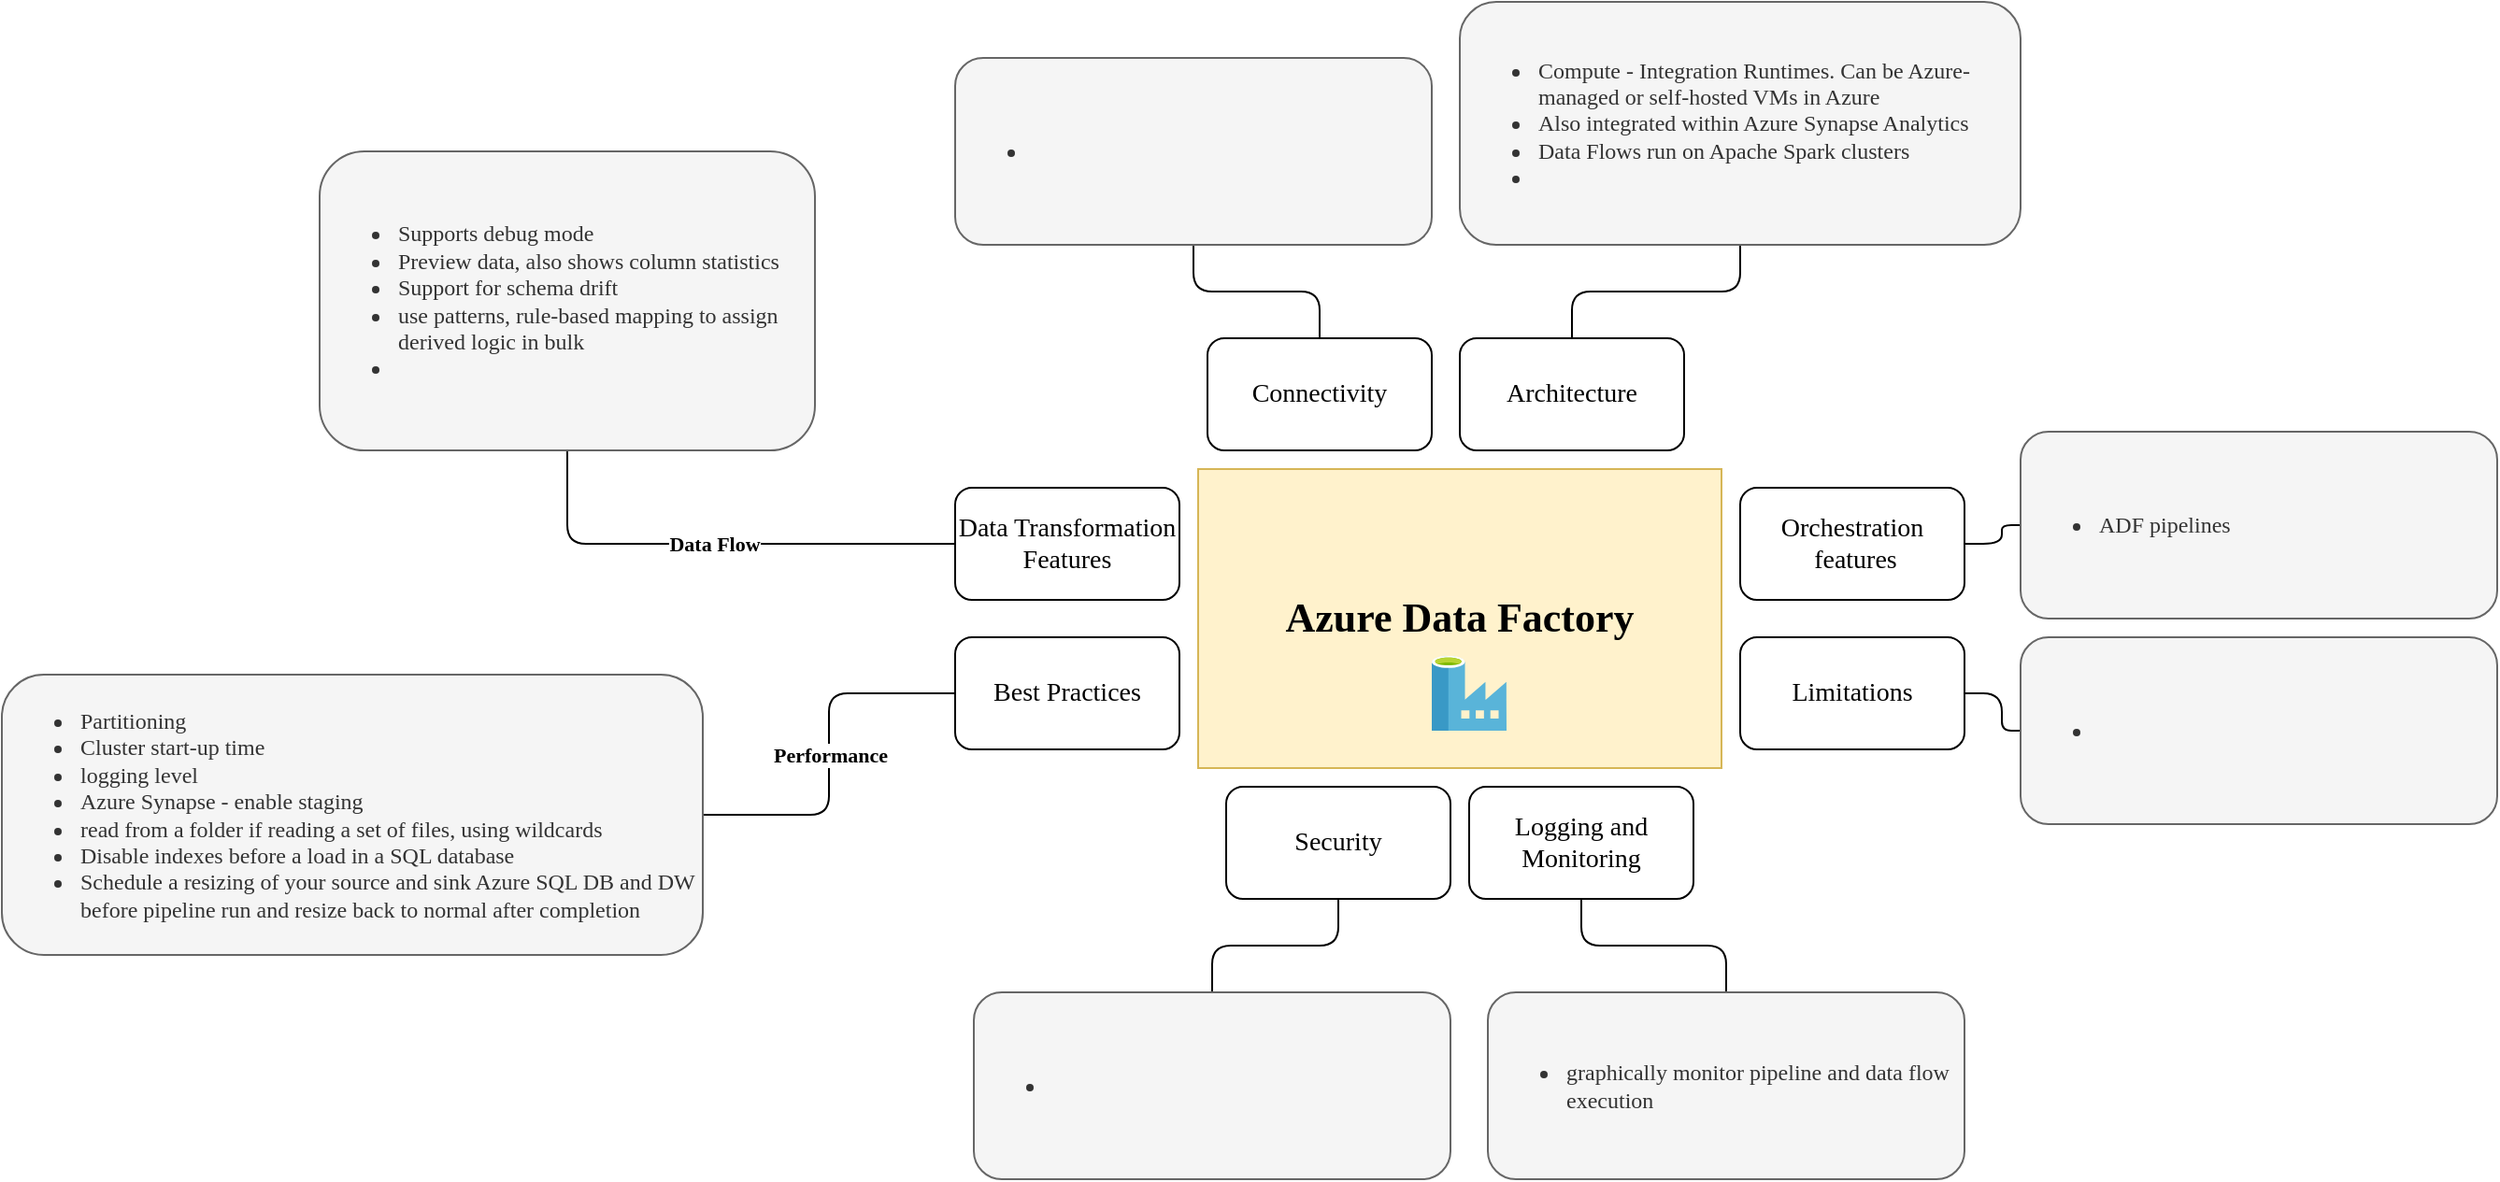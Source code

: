 <mxfile version="17.2.4" type="github">
  <diagram id="j9-zPIuTRtvwQkuq-qpG" name="adf">
    <mxGraphModel dx="1775" dy="1636" grid="1" gridSize="10" guides="1" tooltips="1" connect="1" arrows="1" fold="1" page="1" pageScale="1" pageWidth="850" pageHeight="1100" math="0" shadow="0">
      <root>
        <mxCell id="0" />
        <mxCell id="1" parent="0" />
        <mxCell id="EKDc-KFi7niFZFVhuuSw-1" value="&lt;h2&gt;&lt;font style=&quot;font-size: 22px&quot;&gt;Azure Data Factory&lt;/font&gt;&lt;/h2&gt;" style="rounded=0;whiteSpace=wrap;html=1;fillColor=#fff2cc;strokeColor=#d6b656;fontFamily=Tahoma;fontSize=14;" vertex="1" parent="1">
          <mxGeometry x="200" y="200" width="280" height="160" as="geometry" />
        </mxCell>
        <mxCell id="EKDc-KFi7niFZFVhuuSw-2" value="" style="sketch=0;aspect=fixed;html=1;points=[];align=center;image;fontSize=14;image=img/lib/mscae/Data_Factory.svg;fontFamily=Tahoma;" vertex="1" parent="1">
          <mxGeometry x="325" y="300" width="40" height="40" as="geometry" />
        </mxCell>
        <mxCell id="EKDc-KFi7niFZFVhuuSw-26" style="edgeStyle=orthogonalEdgeStyle;rounded=1;orthogonalLoop=1;jettySize=auto;html=1;fontFamily=Tahoma;endArrow=none;endFill=0;" edge="1" parent="1" source="EKDc-KFi7niFZFVhuuSw-4" target="EKDc-KFi7niFZFVhuuSw-19">
          <mxGeometry relative="1" as="geometry" />
        </mxCell>
        <mxCell id="EKDc-KFi7niFZFVhuuSw-4" value="Security" style="rounded=1;whiteSpace=wrap;html=1;fontFamily=Tahoma;fontSize=14;" vertex="1" parent="1">
          <mxGeometry x="215" y="370" width="120" height="60" as="geometry" />
        </mxCell>
        <mxCell id="EKDc-KFi7niFZFVhuuSw-13" style="edgeStyle=orthogonalEdgeStyle;rounded=1;orthogonalLoop=1;jettySize=auto;html=1;fontFamily=Tahoma;endArrow=none;endFill=0;" edge="1" parent="1" source="EKDc-KFi7niFZFVhuuSw-5" target="EKDc-KFi7niFZFVhuuSw-12">
          <mxGeometry relative="1" as="geometry" />
        </mxCell>
        <mxCell id="EKDc-KFi7niFZFVhuuSw-5" value="Connectivity" style="rounded=1;whiteSpace=wrap;html=1;fontFamily=Tahoma;fontSize=14;" vertex="1" parent="1">
          <mxGeometry x="205" y="130" width="120" height="60" as="geometry" />
        </mxCell>
        <mxCell id="EKDc-KFi7niFZFVhuuSw-23" style="edgeStyle=orthogonalEdgeStyle;rounded=1;orthogonalLoop=1;jettySize=auto;html=1;fontFamily=Tahoma;endArrow=none;endFill=0;" edge="1" parent="1" source="EKDc-KFi7niFZFVhuuSw-6" target="EKDc-KFi7niFZFVhuuSw-21">
          <mxGeometry relative="1" as="geometry" />
        </mxCell>
        <mxCell id="EKDc-KFi7niFZFVhuuSw-6" value="Orchestration&lt;br style=&quot;font-size: 14px;&quot;&gt;&amp;nbsp;features" style="rounded=1;whiteSpace=wrap;html=1;fontFamily=Tahoma;fontSize=14;" vertex="1" parent="1">
          <mxGeometry x="490" y="210" width="120" height="60" as="geometry" />
        </mxCell>
        <mxCell id="EKDc-KFi7niFZFVhuuSw-28" value="&lt;b&gt;Data Flow&lt;/b&gt;" style="edgeStyle=orthogonalEdgeStyle;rounded=1;orthogonalLoop=1;jettySize=auto;html=1;fontFamily=Tahoma;endArrow=none;endFill=0;" edge="1" parent="1" source="EKDc-KFi7niFZFVhuuSw-7" target="EKDc-KFi7niFZFVhuuSw-16">
          <mxGeometry relative="1" as="geometry" />
        </mxCell>
        <mxCell id="EKDc-KFi7niFZFVhuuSw-7" value="Data Transformation Features" style="rounded=1;whiteSpace=wrap;html=1;fontFamily=Tahoma;fontSize=14;" vertex="1" parent="1">
          <mxGeometry x="70" y="210" width="120" height="60" as="geometry" />
        </mxCell>
        <mxCell id="EKDc-KFi7niFZFVhuuSw-25" style="edgeStyle=orthogonalEdgeStyle;rounded=1;orthogonalLoop=1;jettySize=auto;html=1;fontFamily=Tahoma;endArrow=none;endFill=0;" edge="1" parent="1" source="EKDc-KFi7niFZFVhuuSw-8" target="EKDc-KFi7niFZFVhuuSw-18">
          <mxGeometry relative="1" as="geometry" />
        </mxCell>
        <mxCell id="EKDc-KFi7niFZFVhuuSw-8" value="Logging and Monitoring" style="rounded=1;whiteSpace=wrap;html=1;fontFamily=Tahoma;fontSize=14;" vertex="1" parent="1">
          <mxGeometry x="345" y="370" width="120" height="60" as="geometry" />
        </mxCell>
        <mxCell id="EKDc-KFi7niFZFVhuuSw-22" style="edgeStyle=orthogonalEdgeStyle;rounded=1;orthogonalLoop=1;jettySize=auto;html=1;fontFamily=Tahoma;endArrow=none;endFill=0;" edge="1" parent="1" source="EKDc-KFi7niFZFVhuuSw-9" target="EKDc-KFi7niFZFVhuuSw-17">
          <mxGeometry relative="1" as="geometry" />
        </mxCell>
        <mxCell id="EKDc-KFi7niFZFVhuuSw-9" value="Architecture" style="rounded=1;whiteSpace=wrap;html=1;fontFamily=Tahoma;fontSize=14;" vertex="1" parent="1">
          <mxGeometry x="340" y="130" width="120" height="60" as="geometry" />
        </mxCell>
        <mxCell id="EKDc-KFi7niFZFVhuuSw-24" style="edgeStyle=orthogonalEdgeStyle;rounded=1;orthogonalLoop=1;jettySize=auto;html=1;fontFamily=Tahoma;endArrow=none;endFill=0;" edge="1" parent="1" source="EKDc-KFi7niFZFVhuuSw-10" target="EKDc-KFi7niFZFVhuuSw-20">
          <mxGeometry relative="1" as="geometry" />
        </mxCell>
        <mxCell id="EKDc-KFi7niFZFVhuuSw-10" value="Limitations" style="rounded=1;whiteSpace=wrap;html=1;fontFamily=Tahoma;fontSize=14;" vertex="1" parent="1">
          <mxGeometry x="490" y="290" width="120" height="60" as="geometry" />
        </mxCell>
        <mxCell id="EKDc-KFi7niFZFVhuuSw-27" value="&lt;b&gt;Performance&lt;/b&gt;" style="edgeStyle=orthogonalEdgeStyle;rounded=1;orthogonalLoop=1;jettySize=auto;html=1;fontFamily=Tahoma;endArrow=none;endFill=0;" edge="1" parent="1" source="EKDc-KFi7niFZFVhuuSw-11" target="EKDc-KFi7niFZFVhuuSw-15">
          <mxGeometry relative="1" as="geometry" />
        </mxCell>
        <mxCell id="EKDc-KFi7niFZFVhuuSw-11" value="Best Practices" style="rounded=1;whiteSpace=wrap;html=1;fontFamily=Tahoma;fontSize=14;" vertex="1" parent="1">
          <mxGeometry x="70" y="290" width="120" height="60" as="geometry" />
        </mxCell>
        <mxCell id="EKDc-KFi7niFZFVhuuSw-12" value="&lt;ul&gt;&lt;li&gt;&lt;br&gt;&lt;/li&gt;&lt;/ul&gt;" style="rounded=1;whiteSpace=wrap;html=1;fontFamily=Tahoma;fillColor=#f5f5f5;fontColor=#333333;strokeColor=#666666;align=left;" vertex="1" parent="1">
          <mxGeometry x="70" y="-20" width="255" height="100" as="geometry" />
        </mxCell>
        <mxCell id="EKDc-KFi7niFZFVhuuSw-15" value="&lt;ul&gt;&lt;li&gt;Partitioning&lt;/li&gt;&lt;li&gt;Cluster start-up time&lt;/li&gt;&lt;li&gt;logging level&lt;/li&gt;&lt;li&gt;Azure Synapse - enable staging&lt;/li&gt;&lt;li&gt;read from a folder if reading a set of files, using wildcards&lt;/li&gt;&lt;li&gt;Disable indexes before a load in a SQL database&lt;br&gt;&lt;/li&gt;&lt;li&gt;Schedule a resizing of your source and sink Azure SQL DB and DW before pipeline run and resize back to normal after completion&lt;br&gt;&lt;/li&gt;&lt;/ul&gt;" style="rounded=1;whiteSpace=wrap;html=1;fontFamily=Tahoma;fillColor=#f5f5f5;fontColor=#333333;strokeColor=#666666;align=left;" vertex="1" parent="1">
          <mxGeometry x="-440" y="310" width="375" height="150" as="geometry" />
        </mxCell>
        <mxCell id="EKDc-KFi7niFZFVhuuSw-16" value="&lt;ul&gt;&lt;li&gt;Supports debug mode&lt;/li&gt;&lt;li&gt;Preview data, also shows column statistics&lt;/li&gt;&lt;li&gt;Support for schema drift&lt;/li&gt;&lt;li&gt;use patterns, rule-based mapping to assign derived logic in bulk&lt;/li&gt;&lt;li&gt;&lt;br&gt;&lt;/li&gt;&lt;/ul&gt;" style="rounded=1;whiteSpace=wrap;html=1;fontFamily=Tahoma;fillColor=#f5f5f5;fontColor=#333333;strokeColor=#666666;align=left;" vertex="1" parent="1">
          <mxGeometry x="-270" y="30" width="265" height="160" as="geometry" />
        </mxCell>
        <mxCell id="EKDc-KFi7niFZFVhuuSw-17" value="&lt;ul&gt;&lt;li&gt;Compute - Integration Runtimes. Can be Azure-managed or self-hosted VMs in Azure&lt;/li&gt;&lt;li&gt;Also integrated within Azure Synapse Analytics&lt;/li&gt;&lt;li&gt;Data Flows run on Apache Spark clusters&lt;/li&gt;&lt;li&gt;&lt;br&gt;&lt;/li&gt;&lt;/ul&gt;" style="rounded=1;whiteSpace=wrap;html=1;fontFamily=Tahoma;fillColor=#f5f5f5;fontColor=#333333;strokeColor=#666666;align=left;" vertex="1" parent="1">
          <mxGeometry x="340" y="-50" width="300" height="130" as="geometry" />
        </mxCell>
        <mxCell id="EKDc-KFi7niFZFVhuuSw-18" value="&lt;ul&gt;&lt;li&gt;graphically monitor pipeline and data flow execution&lt;/li&gt;&lt;/ul&gt;" style="rounded=1;whiteSpace=wrap;html=1;fontFamily=Tahoma;fillColor=#f5f5f5;fontColor=#333333;strokeColor=#666666;align=left;" vertex="1" parent="1">
          <mxGeometry x="355" y="480" width="255" height="100" as="geometry" />
        </mxCell>
        <mxCell id="EKDc-KFi7niFZFVhuuSw-19" value="&lt;ul&gt;&lt;li&gt;&lt;br&gt;&lt;/li&gt;&lt;/ul&gt;" style="rounded=1;whiteSpace=wrap;html=1;fontFamily=Tahoma;fillColor=#f5f5f5;fontColor=#333333;strokeColor=#666666;align=left;" vertex="1" parent="1">
          <mxGeometry x="80" y="480" width="255" height="100" as="geometry" />
        </mxCell>
        <mxCell id="EKDc-KFi7niFZFVhuuSw-20" value="&lt;ul&gt;&lt;li&gt;&lt;br&gt;&lt;/li&gt;&lt;/ul&gt;" style="rounded=1;whiteSpace=wrap;html=1;fontFamily=Tahoma;fillColor=#f5f5f5;fontColor=#333333;strokeColor=#666666;align=left;" vertex="1" parent="1">
          <mxGeometry x="640" y="290" width="255" height="100" as="geometry" />
        </mxCell>
        <mxCell id="EKDc-KFi7niFZFVhuuSw-21" value="&lt;ul&gt;&lt;li&gt;ADF pipelines&lt;/li&gt;&lt;/ul&gt;" style="rounded=1;whiteSpace=wrap;html=1;fontFamily=Tahoma;fillColor=#f5f5f5;fontColor=#333333;strokeColor=#666666;align=left;" vertex="1" parent="1">
          <mxGeometry x="640" y="180" width="255" height="100" as="geometry" />
        </mxCell>
      </root>
    </mxGraphModel>
  </diagram>
</mxfile>
